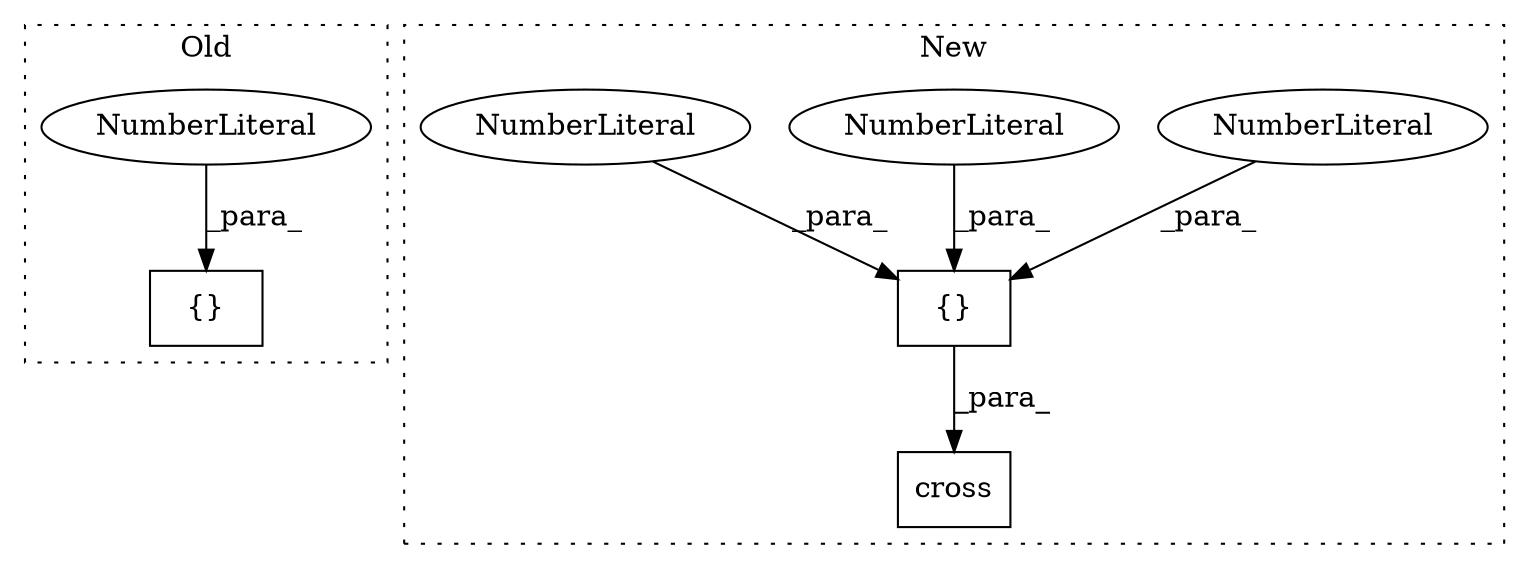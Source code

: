 digraph G {
subgraph cluster0 {
1 [label="{}" a="4" s="5433,5451" l="1,1" shape="box"];
3 [label="NumberLiteral" a="34" s="5434" l="7" shape="ellipse"];
label = "Old";
style="dotted";
}
subgraph cluster1 {
2 [label="cross" a="32" s="4854,4885" l="6,1" shape="box"];
4 [label="{}" a="4" s="4878,4884" l="1,1" shape="box"];
5 [label="NumberLiteral" a="34" s="4881" l="1" shape="ellipse"];
6 [label="NumberLiteral" a="34" s="4883" l="1" shape="ellipse"];
7 [label="NumberLiteral" a="34" s="4879" l="1" shape="ellipse"];
label = "New";
style="dotted";
}
3 -> 1 [label="_para_"];
4 -> 2 [label="_para_"];
5 -> 4 [label="_para_"];
6 -> 4 [label="_para_"];
7 -> 4 [label="_para_"];
}